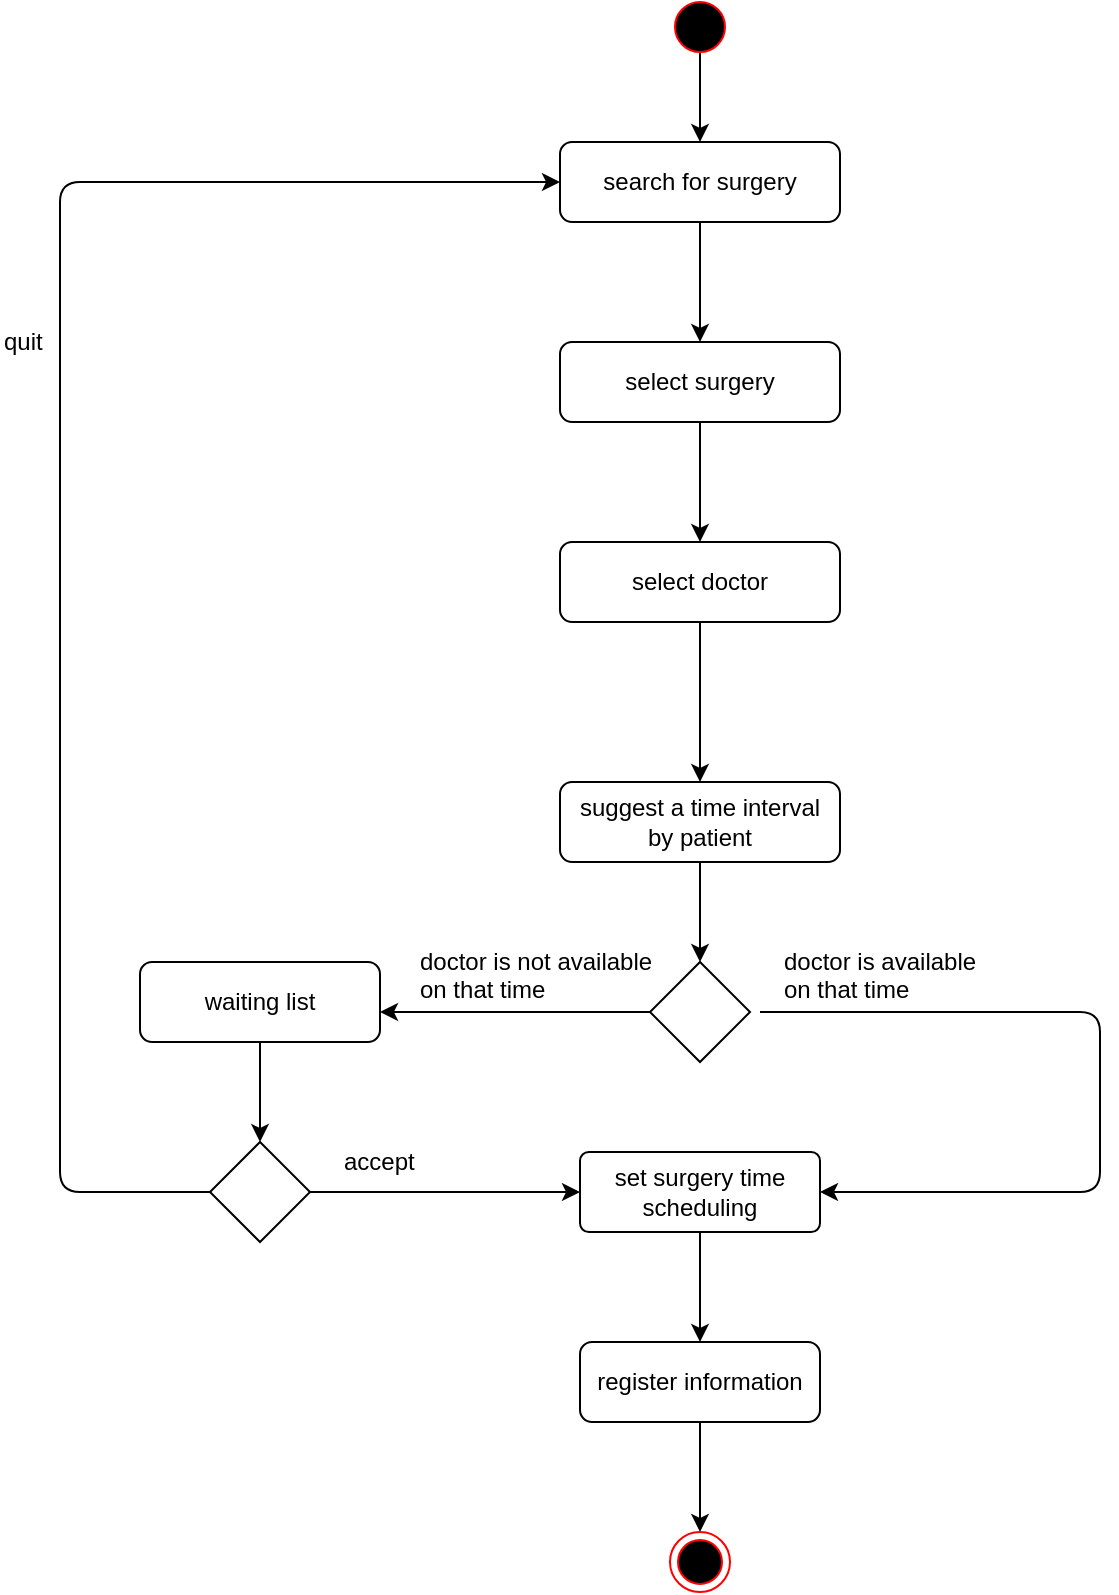 <mxfile version="12.4.3" type="device" pages="1"><diagram id="U1Cmn8OCyYh1vH8efq5B" name="Page-1"><mxGraphModel dx="1024" dy="555" grid="1" gridSize="10" guides="1" tooltips="1" connect="1" arrows="1" fold="1" page="1" pageScale="1" pageWidth="850" pageHeight="1100" math="0" shadow="0"><root><mxCell id="0"/><mxCell id="1" parent="0"/><mxCell id="vInzE8FFk3hq1BWUrc7u-3" value="" style="edgeStyle=orthogonalEdgeStyle;rounded=0;orthogonalLoop=1;jettySize=auto;html=1;" parent="1" source="vInzE8FFk3hq1BWUrc7u-1" edge="1"><mxGeometry relative="1" as="geometry"><mxPoint x="400" y="110" as="targetPoint"/></mxGeometry></mxCell><mxCell id="vInzE8FFk3hq1BWUrc7u-1" value="" style="ellipse;whiteSpace=wrap;html=1;aspect=fixed;fillColor=#000000;strokeColor=#FF0000;fontColor=#ffffff;" parent="1" vertex="1"><mxGeometry x="387.5" y="40" width="25" height="25" as="geometry"/></mxCell><mxCell id="vInzE8FFk3hq1BWUrc7u-7" value="" style="edgeStyle=orthogonalEdgeStyle;rounded=0;orthogonalLoop=1;jettySize=auto;html=1;" parent="1" source="vInzE8FFk3hq1BWUrc7u-4" edge="1"><mxGeometry relative="1" as="geometry"><mxPoint x="400" y="210" as="targetPoint"/></mxGeometry></mxCell><mxCell id="vInzE8FFk3hq1BWUrc7u-4" value="search for surgery" style="rounded=1;whiteSpace=wrap;html=1;" parent="1" vertex="1"><mxGeometry x="330" y="110" width="140" height="40" as="geometry"/></mxCell><mxCell id="vInzE8FFk3hq1BWUrc7u-9" value="" style="edgeStyle=orthogonalEdgeStyle;rounded=0;orthogonalLoop=1;jettySize=auto;html=1;" parent="1" source="vInzE8FFk3hq1BWUrc7u-6" edge="1"><mxGeometry relative="1" as="geometry"><mxPoint x="400" y="310" as="targetPoint"/></mxGeometry></mxCell><mxCell id="vInzE8FFk3hq1BWUrc7u-6" value="select surgery" style="rounded=1;whiteSpace=wrap;html=1;" parent="1" vertex="1"><mxGeometry x="330" y="210" width="140" height="40" as="geometry"/></mxCell><mxCell id="vInzE8FFk3hq1BWUrc7u-11" value="" style="edgeStyle=orthogonalEdgeStyle;rounded=0;orthogonalLoop=1;jettySize=auto;html=1;" parent="1" source="vInzE8FFk3hq1BWUrc7u-8" edge="1"><mxGeometry relative="1" as="geometry"><mxPoint x="400" y="520" as="targetPoint"/></mxGeometry></mxCell><mxCell id="vInzE8FFk3hq1BWUrc7u-8" value="suggest a time interval&lt;br&gt;by patient" style="rounded=1;whiteSpace=wrap;html=1;" parent="1" vertex="1"><mxGeometry x="330" y="430" width="140" height="40" as="geometry"/></mxCell><mxCell id="vInzE8FFk3hq1BWUrc7u-19" value="" style="edgeStyle=orthogonalEdgeStyle;rounded=0;orthogonalLoop=1;jettySize=auto;html=1;" parent="1" source="vInzE8FFk3hq1BWUrc7u-15" edge="1"><mxGeometry relative="1" as="geometry"><mxPoint x="240" y="545" as="targetPoint"/></mxGeometry></mxCell><mxCell id="vInzE8FFk3hq1BWUrc7u-15" value="" style="rhombus;whiteSpace=wrap;html=1;" parent="1" vertex="1"><mxGeometry x="375" y="520" width="50" height="50" as="geometry"/></mxCell><mxCell id="vInzE8FFk3hq1BWUrc7u-22" value="doctor is available&amp;nbsp;&lt;br&gt;on that time" style="text;html=1;resizable=0;points=[];autosize=1;align=left;verticalAlign=top;spacingTop=-4;" parent="1" vertex="1"><mxGeometry x="440" y="510" width="110" height="30" as="geometry"/></mxCell><mxCell id="vInzE8FFk3hq1BWUrc7u-23" value="doctor is not available&amp;nbsp;&lt;br&gt;on that time" style="text;html=1;resizable=0;points=[];autosize=1;align=left;verticalAlign=top;spacingTop=-4;" parent="1" vertex="1"><mxGeometry x="258" y="510" width="130" height="30" as="geometry"/></mxCell><mxCell id="vInzE8FFk3hq1BWUrc7u-45" value="" style="edgeStyle=orthogonalEdgeStyle;rounded=0;orthogonalLoop=1;jettySize=auto;html=1;" parent="1" source="vInzE8FFk3hq1BWUrc7u-41" target="vInzE8FFk3hq1BWUrc7u-46" edge="1"><mxGeometry relative="1" as="geometry"><mxPoint x="403" y="720" as="targetPoint"/></mxGeometry></mxCell><mxCell id="vInzE8FFk3hq1BWUrc7u-41" value="register information" style="rounded=1;whiteSpace=wrap;html=1;" parent="1" vertex="1"><mxGeometry x="340" y="710" width="120" height="40" as="geometry"/></mxCell><mxCell id="vInzE8FFk3hq1BWUrc7u-31" value="" style="edgeStyle=orthogonalEdgeStyle;rounded=0;orthogonalLoop=1;jettySize=auto;html=1;" parent="1" source="vInzE8FFk3hq1BWUrc7u-25" target="vInzE8FFk3hq1BWUrc7u-30" edge="1"><mxGeometry relative="1" as="geometry"/></mxCell><mxCell id="vInzE8FFk3hq1BWUrc7u-25" value="waiting list" style="rounded=1;whiteSpace=wrap;html=1;" parent="1" vertex="1"><mxGeometry x="120" y="520" width="120" height="40" as="geometry"/></mxCell><mxCell id="vInzE8FFk3hq1BWUrc7u-36" value="" style="edgeStyle=orthogonalEdgeStyle;rounded=0;orthogonalLoop=1;jettySize=auto;html=1;" parent="1" source="vInzE8FFk3hq1BWUrc7u-30" edge="1"><mxGeometry relative="1" as="geometry"><mxPoint x="340" y="635" as="targetPoint"/></mxGeometry></mxCell><mxCell id="vInzE8FFk3hq1BWUrc7u-30" value="" style="rhombus;whiteSpace=wrap;html=1;" parent="1" vertex="1"><mxGeometry x="155" y="610" width="50" height="50" as="geometry"/></mxCell><mxCell id="vInzE8FFk3hq1BWUrc7u-34" value="" style="endArrow=classic;html=1;exitX=0;exitY=0.5;exitDx=0;exitDy=0;entryX=0;entryY=0.5;entryDx=0;entryDy=0;" parent="1" source="vInzE8FFk3hq1BWUrc7u-30" target="vInzE8FFk3hq1BWUrc7u-4" edge="1"><mxGeometry width="50" height="50" relative="1" as="geometry"><mxPoint x="70" y="650" as="sourcePoint"/><mxPoint x="80" y="110" as="targetPoint"/><Array as="points"><mxPoint x="80" y="635"/><mxPoint x="80" y="130"/></Array></mxGeometry></mxCell><mxCell id="vInzE8FFk3hq1BWUrc7u-39" value="quit" style="text;html=1;resizable=0;points=[];autosize=1;align=left;verticalAlign=top;spacingTop=-4;" parent="1" vertex="1"><mxGeometry x="50" y="200" width="30" height="20" as="geometry"/></mxCell><mxCell id="vInzE8FFk3hq1BWUrc7u-40" value="accept" style="text;html=1;resizable=0;points=[];autosize=1;align=left;verticalAlign=top;spacingTop=-4;" parent="1" vertex="1"><mxGeometry x="220" y="610" width="50" height="20" as="geometry"/></mxCell><mxCell id="vInzE8FFk3hq1BWUrc7u-46" value="" style="ellipse;html=1;shape=endState;fillColor=#000000;strokeColor=#ff0000;" parent="1" vertex="1"><mxGeometry x="385" y="805" width="30" height="30" as="geometry"/></mxCell><mxCell id="zkE1Fdv8zg_ScqeYlkRL-3" value="" style="edgeStyle=orthogonalEdgeStyle;rounded=0;orthogonalLoop=1;jettySize=auto;html=1;" parent="1" source="zkE1Fdv8zg_ScqeYlkRL-2" target="vInzE8FFk3hq1BWUrc7u-8" edge="1"><mxGeometry relative="1" as="geometry"/></mxCell><mxCell id="zkE1Fdv8zg_ScqeYlkRL-2" value="select doctor" style="rounded=1;whiteSpace=wrap;html=1;" parent="1" vertex="1"><mxGeometry x="330" y="310" width="140" height="40" as="geometry"/></mxCell><mxCell id="zkE1Fdv8zg_ScqeYlkRL-6" value="" style="edgeStyle=orthogonalEdgeStyle;rounded=0;orthogonalLoop=1;jettySize=auto;html=1;" parent="1" source="zkE1Fdv8zg_ScqeYlkRL-4" target="vInzE8FFk3hq1BWUrc7u-41" edge="1"><mxGeometry relative="1" as="geometry"/></mxCell><mxCell id="zkE1Fdv8zg_ScqeYlkRL-4" value="set surgery time&lt;br&gt;scheduling" style="rounded=1;whiteSpace=wrap;html=1;arcSize=11;rotation=0;" parent="1" vertex="1"><mxGeometry x="340" y="615" width="120" height="40" as="geometry"/></mxCell><mxCell id="zkE1Fdv8zg_ScqeYlkRL-5" value="" style="endArrow=classic;html=1;entryX=1;entryY=0.5;entryDx=0;entryDy=0;" parent="1" target="zkE1Fdv8zg_ScqeYlkRL-4" edge="1"><mxGeometry width="50" height="50" relative="1" as="geometry"><mxPoint x="430" y="545" as="sourcePoint"/><mxPoint x="630" y="495" as="targetPoint"/><Array as="points"><mxPoint x="600" y="545"/><mxPoint x="600" y="635"/></Array></mxGeometry></mxCell></root></mxGraphModel></diagram></mxfile>